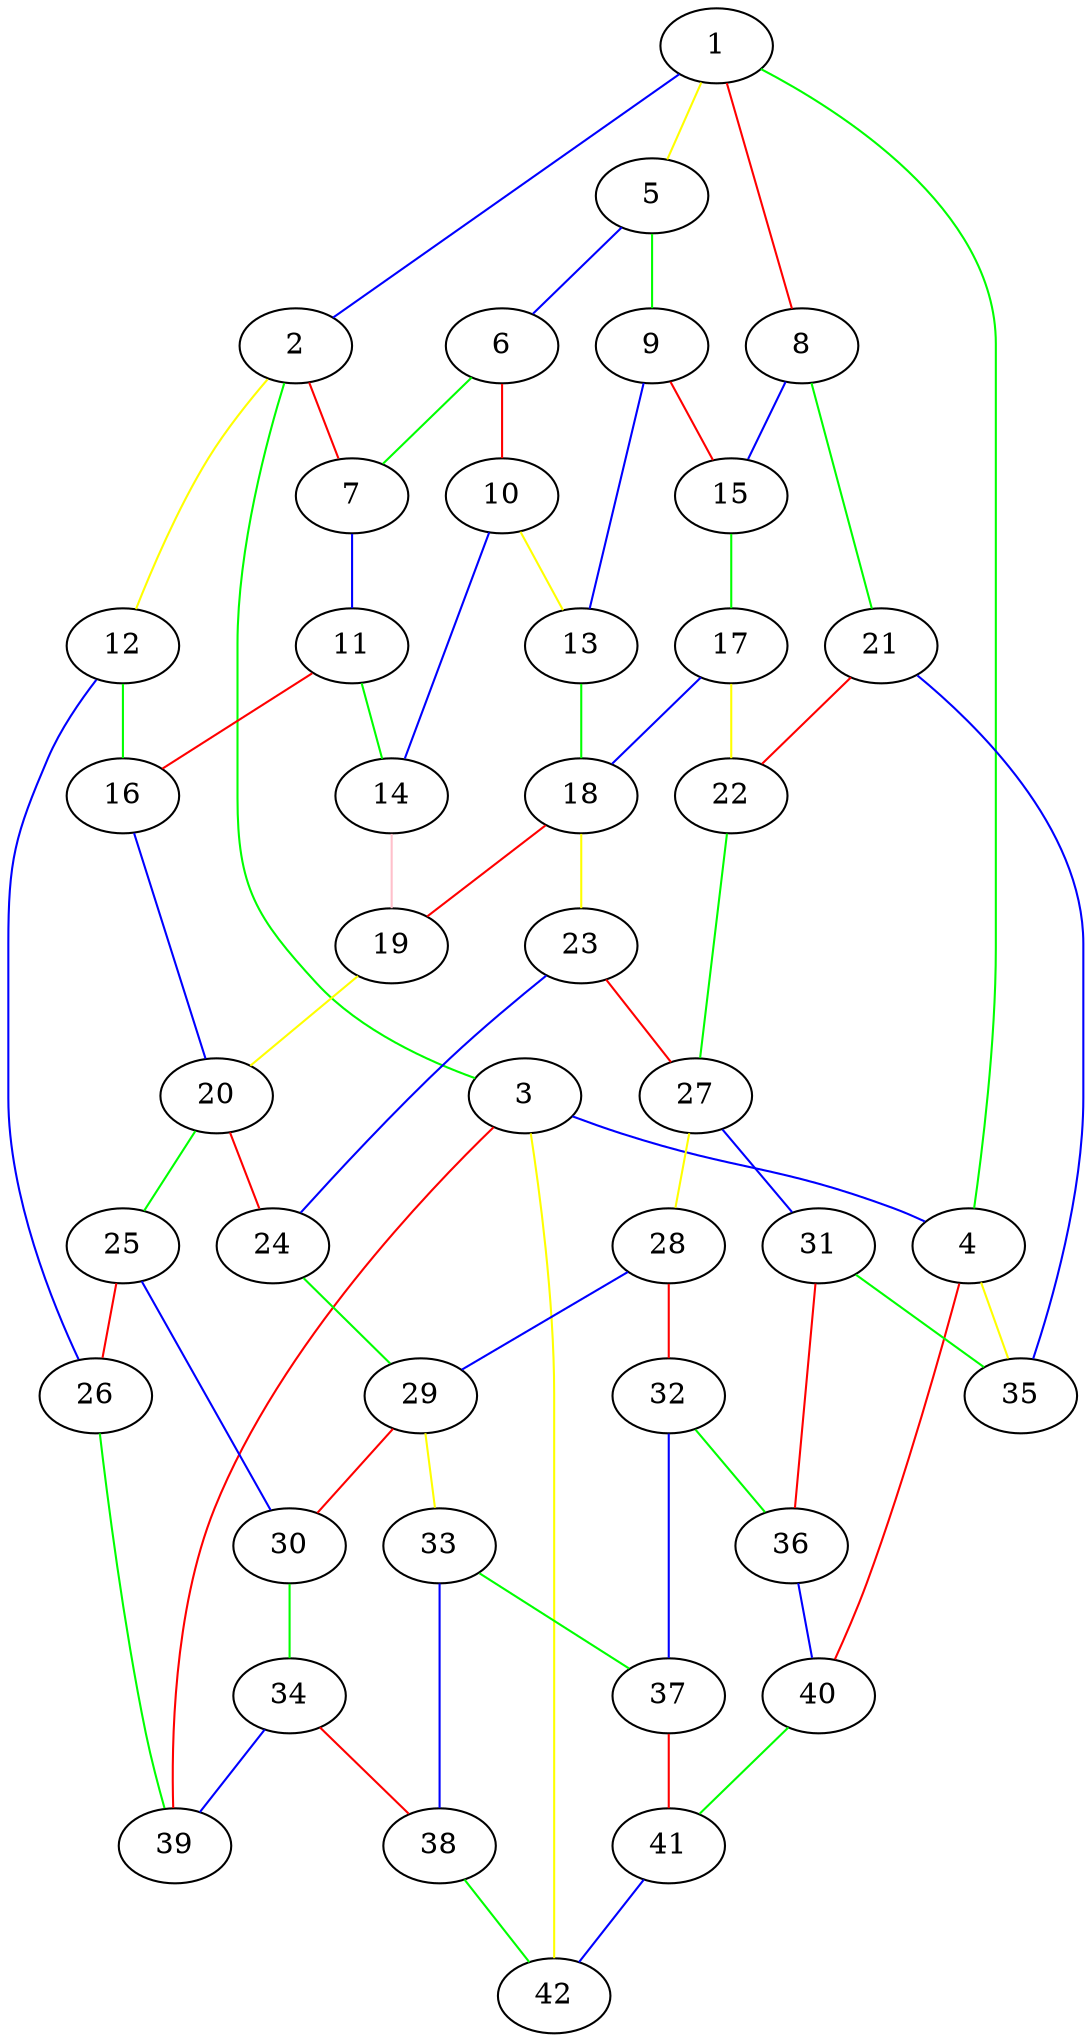 graph G {
	1 -- 2 [color=blue]
	2 -- 3 [color=green]
	3 -- 4 [color=blue]
	1 -- 4 [color=green]
	1 -- 8 [color=red]
	1 -- 5 [color=yellow]
	2 -- 7 [color=red]
	2 -- 12 [color=yellow]
	3 -- 39 [color=red]
	3 -- 42 [color=yellow]
	4 -- 40 [color=red]
	4 -- 35 [color=yellow]
	16 -- 20 [color=blue]
	20 -- 25 [color=green]
	27 -- 31 [color=blue]
	22 -- 27 [color=green]
	17 -- 18 [color=blue]
	13 -- 18 [color=green]
	18 -- 19 [color=red]
	19 -- 20 [color=yellow]
	18 -- 23 [color=yellow]
	20 -- 24 [color=red]
	23 -- 27 [color=red]
	27 -- 28 [color=yellow]
	28 -- 29 [color=blue]
	24 -- 29 [color=green]
	29 -- 30 [color=red]
	29 -- 33 [color=yellow]
	5 -- 6 [color=blue]
	6 -- 7 [color=green]
	12 -- 26 [color=blue]
	26 -- 39 [color=green]
	41 -- 42 [color=blue]
	40 -- 41 [color=green]
	21 -- 35 [color=blue]
	8 -- 21 [color=green]
	8 -- 15 [color=blue]
	5 -- 9 [color=green]
	7 -- 11 [color=blue]
	12 -- 16 [color=green]
	34 -- 39 [color=blue]
	38 -- 42 [color=green]
	36 -- 40 [color=blue]
	31 -- 35 [color=green]
	6 -- 10 [color=red]
	25 -- 26 [color=red]
	37 -- 41 [color=red]
	21 -- 22 [color=red]
	17 -- 22 [color=yellow]
	9 -- 15 [color=red]
	9 -- 13 [color=blue]
	10 -- 13 [color=yellow]
	10 -- 14 [color=blue]
	11 -- 14 [color=green]
	11 -- 16 [color=red]
	25 -- 30 [color=blue]
	30 -- 34 [color=green]
	34 -- 38 [color=red]
	33 -- 38 [color=blue]
	33 -- 37 [color=green]
	32 -- 37 [color=blue]
	32 -- 36 [color=green]
	31 -- 36 [color=red]
	15 -- 17 [color=green]
	14 -- 19 [color=pink]
	23 -- 24 [color=blue]
	28 -- 32 [color=red]
}
